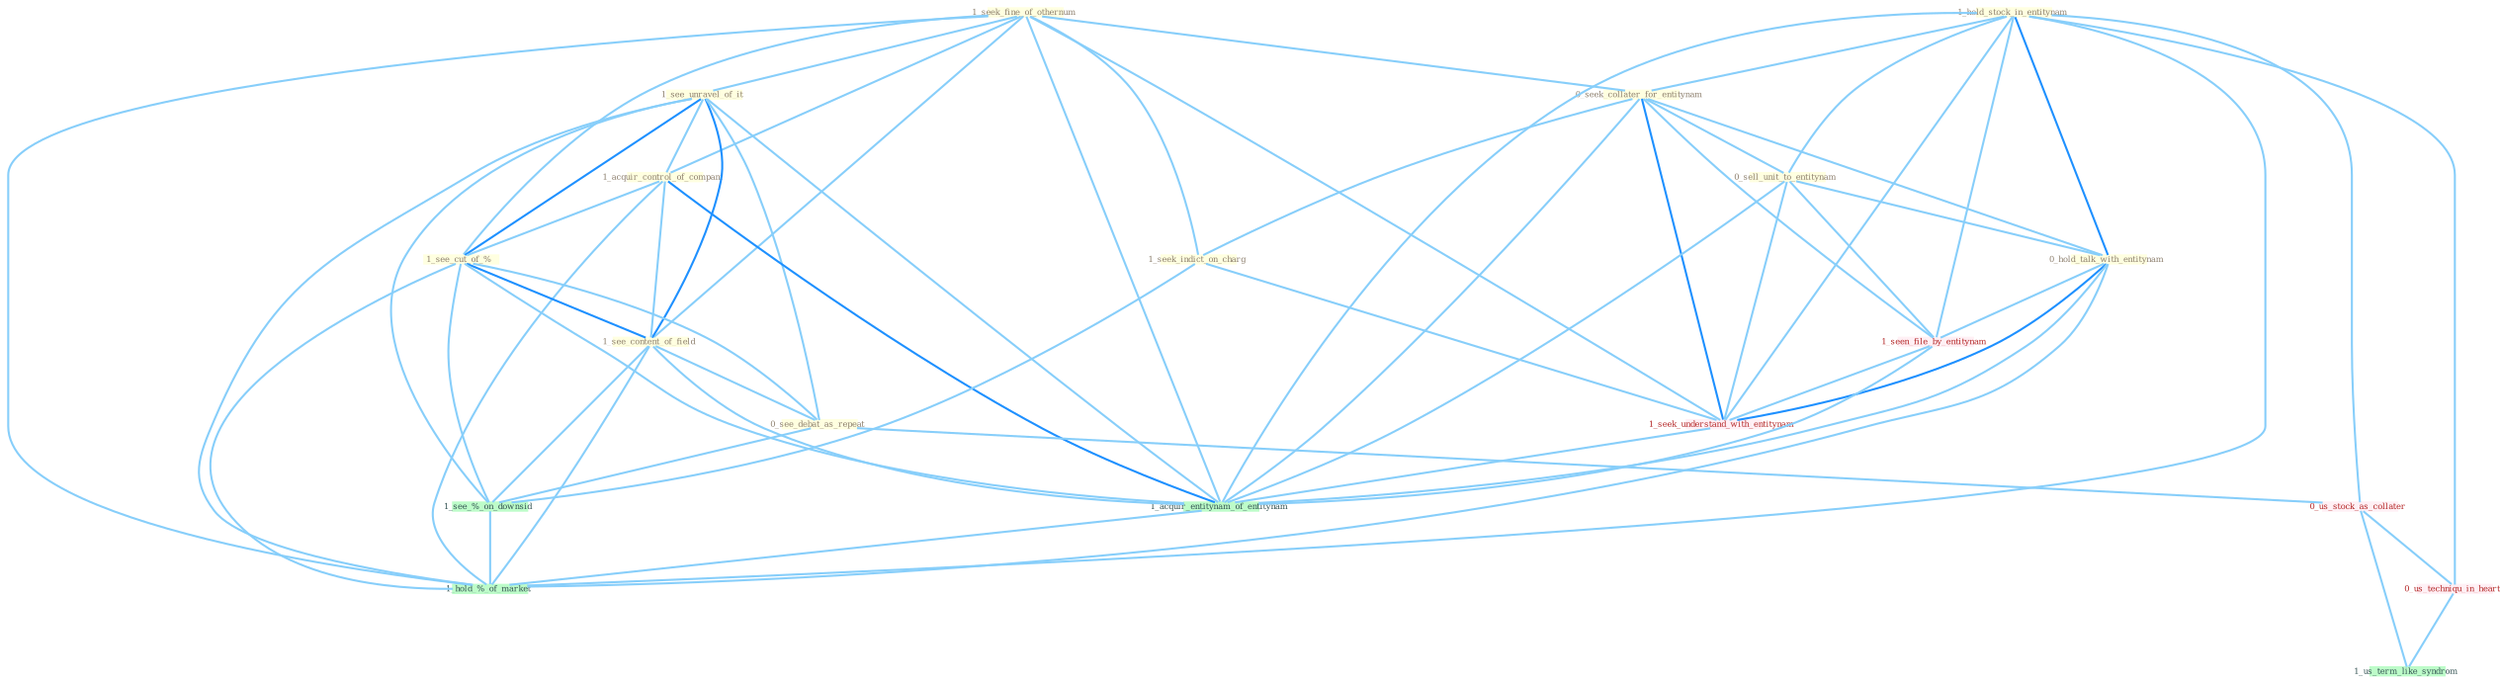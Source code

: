 Graph G{ 
    node
    [shape=polygon,style=filled,width=.5,height=.06,color="#BDFCC9",fixedsize=true,fontsize=4,
    fontcolor="#2f4f4f"];
    {node
    [color="#ffffe0", fontcolor="#8b7d6b"] "1_seek_fine_of_othernum " "1_hold_stock_in_entitynam " "1_see_unravel_of_it " "1_acquir_control_of_compani " "0_seek_collater_for_entitynam " "1_seek_indict_on_charg " "0_sell_unit_to_entitynam " "0_hold_talk_with_entitynam " "1_see_cut_of_% " "1_see_content_of_field " "0_see_debat_as_repeat "}
{node [color="#fff0f5", fontcolor="#b22222"] "1_seen_file_by_entitynam " "0_us_stock_as_collater " "1_seek_understand_with_entitynam " "0_us_techniqu_in_heart "}
edge [color="#B0E2FF"];

	"1_seek_fine_of_othernum " -- "1_see_unravel_of_it " [w="1", color="#87cefa" ];
	"1_seek_fine_of_othernum " -- "1_acquir_control_of_compani " [w="1", color="#87cefa" ];
	"1_seek_fine_of_othernum " -- "0_seek_collater_for_entitynam " [w="1", color="#87cefa" ];
	"1_seek_fine_of_othernum " -- "1_seek_indict_on_charg " [w="1", color="#87cefa" ];
	"1_seek_fine_of_othernum " -- "1_see_cut_of_% " [w="1", color="#87cefa" ];
	"1_seek_fine_of_othernum " -- "1_see_content_of_field " [w="1", color="#87cefa" ];
	"1_seek_fine_of_othernum " -- "1_seek_understand_with_entitynam " [w="1", color="#87cefa" ];
	"1_seek_fine_of_othernum " -- "1_acquir_entitynam_of_entitynam " [w="1", color="#87cefa" ];
	"1_seek_fine_of_othernum " -- "1_hold_%_of_market " [w="1", color="#87cefa" ];
	"1_hold_stock_in_entitynam " -- "0_seek_collater_for_entitynam " [w="1", color="#87cefa" ];
	"1_hold_stock_in_entitynam " -- "0_sell_unit_to_entitynam " [w="1", color="#87cefa" ];
	"1_hold_stock_in_entitynam " -- "0_hold_talk_with_entitynam " [w="2", color="#1e90ff" , len=0.8];
	"1_hold_stock_in_entitynam " -- "1_seen_file_by_entitynam " [w="1", color="#87cefa" ];
	"1_hold_stock_in_entitynam " -- "0_us_stock_as_collater " [w="1", color="#87cefa" ];
	"1_hold_stock_in_entitynam " -- "1_seek_understand_with_entitynam " [w="1", color="#87cefa" ];
	"1_hold_stock_in_entitynam " -- "1_acquir_entitynam_of_entitynam " [w="1", color="#87cefa" ];
	"1_hold_stock_in_entitynam " -- "0_us_techniqu_in_heart " [w="1", color="#87cefa" ];
	"1_hold_stock_in_entitynam " -- "1_hold_%_of_market " [w="1", color="#87cefa" ];
	"1_see_unravel_of_it " -- "1_acquir_control_of_compani " [w="1", color="#87cefa" ];
	"1_see_unravel_of_it " -- "1_see_cut_of_% " [w="2", color="#1e90ff" , len=0.8];
	"1_see_unravel_of_it " -- "1_see_content_of_field " [w="2", color="#1e90ff" , len=0.8];
	"1_see_unravel_of_it " -- "0_see_debat_as_repeat " [w="1", color="#87cefa" ];
	"1_see_unravel_of_it " -- "1_acquir_entitynam_of_entitynam " [w="1", color="#87cefa" ];
	"1_see_unravel_of_it " -- "1_see_%_on_downsid " [w="1", color="#87cefa" ];
	"1_see_unravel_of_it " -- "1_hold_%_of_market " [w="1", color="#87cefa" ];
	"1_acquir_control_of_compani " -- "1_see_cut_of_% " [w="1", color="#87cefa" ];
	"1_acquir_control_of_compani " -- "1_see_content_of_field " [w="1", color="#87cefa" ];
	"1_acquir_control_of_compani " -- "1_acquir_entitynam_of_entitynam " [w="2", color="#1e90ff" , len=0.8];
	"1_acquir_control_of_compani " -- "1_hold_%_of_market " [w="1", color="#87cefa" ];
	"0_seek_collater_for_entitynam " -- "1_seek_indict_on_charg " [w="1", color="#87cefa" ];
	"0_seek_collater_for_entitynam " -- "0_sell_unit_to_entitynam " [w="1", color="#87cefa" ];
	"0_seek_collater_for_entitynam " -- "0_hold_talk_with_entitynam " [w="1", color="#87cefa" ];
	"0_seek_collater_for_entitynam " -- "1_seen_file_by_entitynam " [w="1", color="#87cefa" ];
	"0_seek_collater_for_entitynam " -- "1_seek_understand_with_entitynam " [w="2", color="#1e90ff" , len=0.8];
	"0_seek_collater_for_entitynam " -- "1_acquir_entitynam_of_entitynam " [w="1", color="#87cefa" ];
	"1_seek_indict_on_charg " -- "1_seek_understand_with_entitynam " [w="1", color="#87cefa" ];
	"1_seek_indict_on_charg " -- "1_see_%_on_downsid " [w="1", color="#87cefa" ];
	"0_sell_unit_to_entitynam " -- "0_hold_talk_with_entitynam " [w="1", color="#87cefa" ];
	"0_sell_unit_to_entitynam " -- "1_seen_file_by_entitynam " [w="1", color="#87cefa" ];
	"0_sell_unit_to_entitynam " -- "1_seek_understand_with_entitynam " [w="1", color="#87cefa" ];
	"0_sell_unit_to_entitynam " -- "1_acquir_entitynam_of_entitynam " [w="1", color="#87cefa" ];
	"0_hold_talk_with_entitynam " -- "1_seen_file_by_entitynam " [w="1", color="#87cefa" ];
	"0_hold_talk_with_entitynam " -- "1_seek_understand_with_entitynam " [w="2", color="#1e90ff" , len=0.8];
	"0_hold_talk_with_entitynam " -- "1_acquir_entitynam_of_entitynam " [w="1", color="#87cefa" ];
	"0_hold_talk_with_entitynam " -- "1_hold_%_of_market " [w="1", color="#87cefa" ];
	"1_see_cut_of_% " -- "1_see_content_of_field " [w="2", color="#1e90ff" , len=0.8];
	"1_see_cut_of_% " -- "0_see_debat_as_repeat " [w="1", color="#87cefa" ];
	"1_see_cut_of_% " -- "1_acquir_entitynam_of_entitynam " [w="1", color="#87cefa" ];
	"1_see_cut_of_% " -- "1_see_%_on_downsid " [w="1", color="#87cefa" ];
	"1_see_cut_of_% " -- "1_hold_%_of_market " [w="1", color="#87cefa" ];
	"1_see_content_of_field " -- "0_see_debat_as_repeat " [w="1", color="#87cefa" ];
	"1_see_content_of_field " -- "1_acquir_entitynam_of_entitynam " [w="1", color="#87cefa" ];
	"1_see_content_of_field " -- "1_see_%_on_downsid " [w="1", color="#87cefa" ];
	"1_see_content_of_field " -- "1_hold_%_of_market " [w="1", color="#87cefa" ];
	"0_see_debat_as_repeat " -- "0_us_stock_as_collater " [w="1", color="#87cefa" ];
	"0_see_debat_as_repeat " -- "1_see_%_on_downsid " [w="1", color="#87cefa" ];
	"1_seen_file_by_entitynam " -- "1_seek_understand_with_entitynam " [w="1", color="#87cefa" ];
	"1_seen_file_by_entitynam " -- "1_acquir_entitynam_of_entitynam " [w="1", color="#87cefa" ];
	"0_us_stock_as_collater " -- "0_us_techniqu_in_heart " [w="1", color="#87cefa" ];
	"0_us_stock_as_collater " -- "1_us_term_like_syndrom " [w="1", color="#87cefa" ];
	"1_seek_understand_with_entitynam " -- "1_acquir_entitynam_of_entitynam " [w="1", color="#87cefa" ];
	"1_acquir_entitynam_of_entitynam " -- "1_hold_%_of_market " [w="1", color="#87cefa" ];
	"0_us_techniqu_in_heart " -- "1_us_term_like_syndrom " [w="1", color="#87cefa" ];
	"1_see_%_on_downsid " -- "1_hold_%_of_market " [w="1", color="#87cefa" ];
}